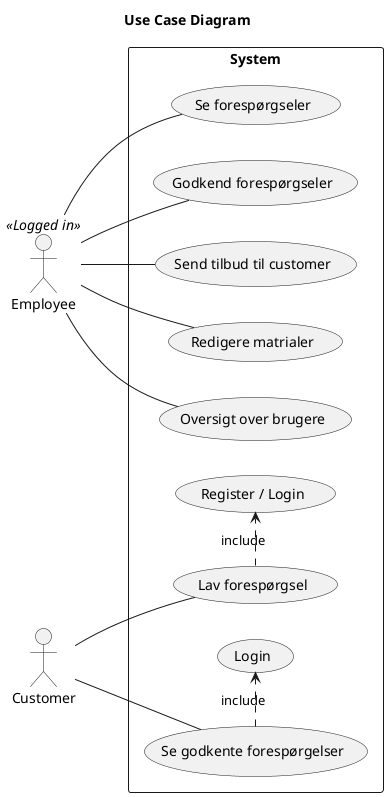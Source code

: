 @startuml
left to right direction
Title Use Case Diagram

actor Employee <<Logged in>>
actor Customer

rectangle System {
  Customer -- (Lav forespørgsel)
  (Lav forespørgsel) .> (Register / Login) : include
  Customer -- (Se godkente forespørgelser)
  (Se godkente forespørgelser) .> (Login) : include

  Employee -- (Se forespørgseler)
  Employee -- (Godkend forespørgseler)
  Employee -- (Send tilbud til customer)
  Employee -- (Redigere matrialer)
  Employee -- (Oversigt over brugere)

}
@enduml